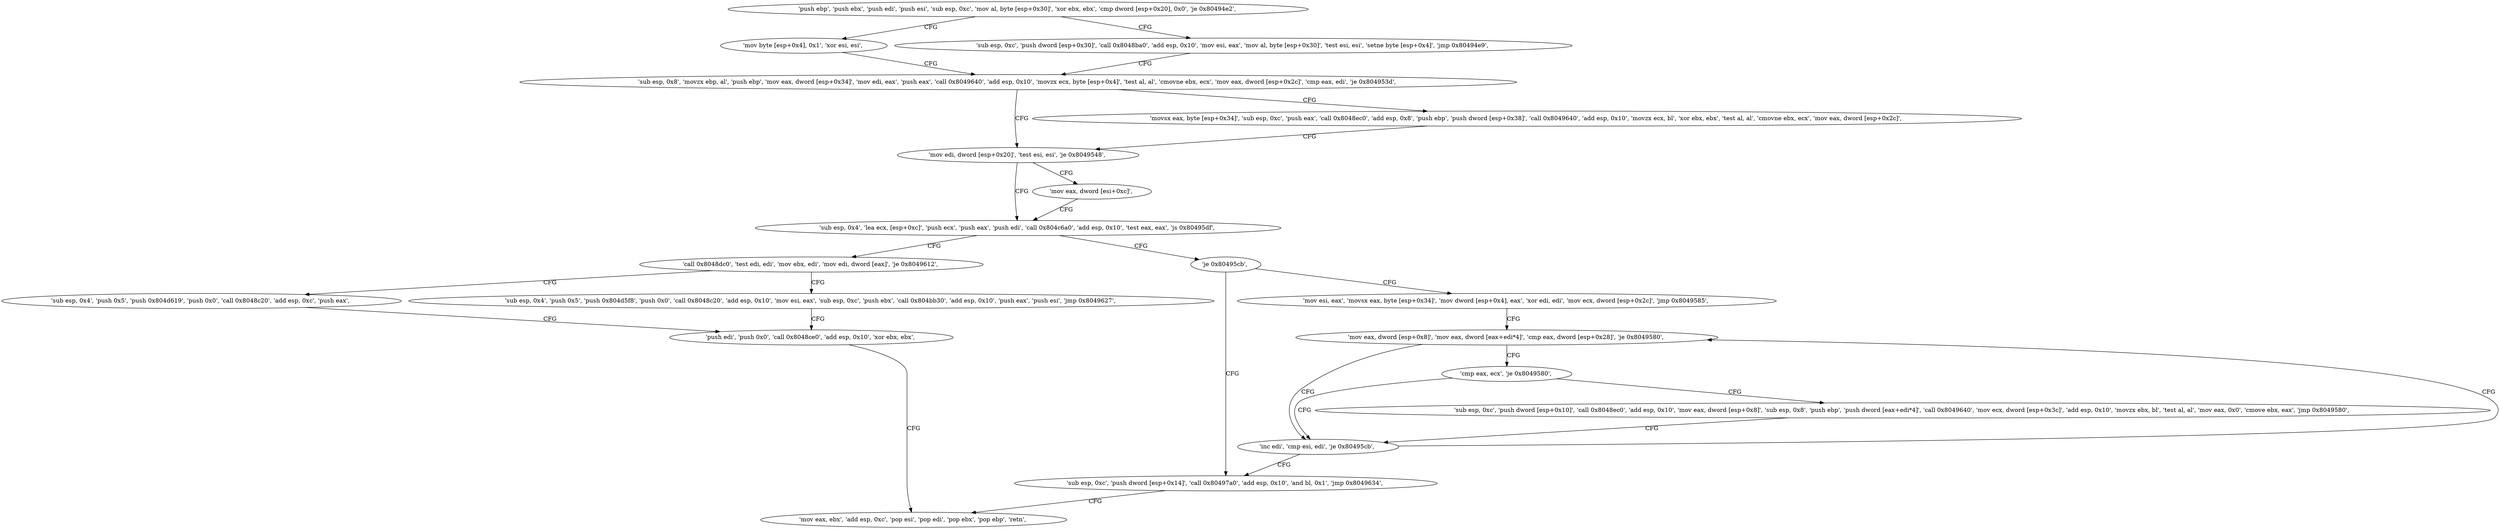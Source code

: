 digraph "func" {
"134517936" [label = "'push ebp', 'push ebx', 'push edi', 'push esi', 'sub esp, 0xc', 'mov al, byte [esp+0x30]', 'xor ebx, ebx', 'cmp dword [esp+0x20], 0x0', 'je 0x80494e2', " ]
"134517986" [label = "'mov byte [esp+0x4], 0x1', 'xor esi, esi', " ]
"134517956" [label = "'sub esp, 0xc', 'push dword [esp+0x30]', 'call 0x8048ba0', 'add esp, 0x10', 'mov esi, eax', 'mov al, byte [esp+0x30]', 'test esi, esi', 'setne byte [esp+0x4]', 'jmp 0x80494e9', " ]
"134517993" [label = "'sub esp, 0x8', 'movzx ebp, al', 'push ebp', 'mov eax, dword [esp+0x34]', 'mov edi, eax', 'push eax', 'call 0x8049640', 'add esp, 0x10', 'movzx ecx, byte [esp+0x4]', 'test al, al', 'cmovne ebx, ecx', 'mov eax, dword [esp+0x2c]', 'cmp eax, edi', 'je 0x804953d', " ]
"134518077" [label = "'mov edi, dword [esp+0x20]', 'test esi, esi', 'je 0x8049548', " ]
"134518088" [label = "'sub esp, 0x4', 'lea ecx, [esp+0xc]', 'push ecx', 'push eax', 'push edi', 'call 0x804c6a0', 'add esp, 0x10', 'test eax, eax', 'js 0x80495df', " ]
"134518085" [label = "'mov eax, dword [esi+0xc]', " ]
"134518033" [label = "'movsx eax, byte [esp+0x34]', 'sub esp, 0xc', 'push eax', 'call 0x8048ec0', 'add esp, 0x8', 'push ebp', 'push dword [esp+0x38]', 'call 0x8049640', 'add esp, 0x10', 'movzx ecx, bl', 'xor ebx, ebx', 'test al, al', 'cmovne ebx, ecx', 'mov eax, dword [esp+0x2c]', " ]
"134518239" [label = "'call 0x8048dc0', 'test edi, edi', 'mov ebx, edi', 'mov edi, dword [eax]', 'je 0x8049612', " ]
"134518114" [label = "'je 0x80495cb', " ]
"134518290" [label = "'sub esp, 0x4', 'push 0x5', 'push 0x804d619', 'push 0x0', 'call 0x8048c20', 'add esp, 0xc', 'push eax', " ]
"134518252" [label = "'sub esp, 0x4', 'push 0x5', 'push 0x804d5f8', 'push 0x0', 'call 0x8048c20', 'add esp, 0x10', 'mov esi, eax', 'sub esp, 0xc', 'push ebx', 'call 0x804bb30', 'add esp, 0x10', 'push eax', 'push esi', 'jmp 0x8049627', " ]
"134518219" [label = "'sub esp, 0xc', 'push dword [esp+0x14]', 'call 0x80497a0', 'add esp, 0x10', 'and bl, 0x1', 'jmp 0x8049634', " ]
"134518116" [label = "'mov esi, eax', 'movsx eax, byte [esp+0x34]', 'mov dword [esp+0x4], eax', 'xor edi, edi', 'mov ecx, dword [esp+0x2c]', 'jmp 0x8049585', " ]
"134518311" [label = "'push edi', 'push 0x0', 'call 0x8048ce0', 'add esp, 0x10', 'xor ebx, ebx', " ]
"134518324" [label = "'mov eax, ebx', 'add esp, 0xc', 'pop esi', 'pop edi', 'pop ebx', 'pop ebp', 'retn', " ]
"134518149" [label = "'mov eax, dword [esp+0x8]', 'mov eax, dword [eax+edi*4]', 'cmp eax, dword [esp+0x28]', 'je 0x8049580', " ]
"134518144" [label = "'inc edi', 'cmp esi, edi', 'je 0x80495cb', " ]
"134518162" [label = "'cmp eax, ecx', 'je 0x8049580', " ]
"134518166" [label = "'sub esp, 0xc', 'push dword [esp+0x10]', 'call 0x8048ec0', 'add esp, 0x10', 'mov eax, dword [esp+0x8]', 'sub esp, 0x8', 'push ebp', 'push dword [eax+edi*4]', 'call 0x8049640', 'mov ecx, dword [esp+0x3c]', 'add esp, 0x10', 'movzx ebx, bl', 'test al, al', 'mov eax, 0x0', 'cmove ebx, eax', 'jmp 0x8049580', " ]
"134517936" -> "134517986" [ label = "CFG" ]
"134517936" -> "134517956" [ label = "CFG" ]
"134517986" -> "134517993" [ label = "CFG" ]
"134517956" -> "134517993" [ label = "CFG" ]
"134517993" -> "134518077" [ label = "CFG" ]
"134517993" -> "134518033" [ label = "CFG" ]
"134518077" -> "134518088" [ label = "CFG" ]
"134518077" -> "134518085" [ label = "CFG" ]
"134518088" -> "134518239" [ label = "CFG" ]
"134518088" -> "134518114" [ label = "CFG" ]
"134518085" -> "134518088" [ label = "CFG" ]
"134518033" -> "134518077" [ label = "CFG" ]
"134518239" -> "134518290" [ label = "CFG" ]
"134518239" -> "134518252" [ label = "CFG" ]
"134518114" -> "134518219" [ label = "CFG" ]
"134518114" -> "134518116" [ label = "CFG" ]
"134518290" -> "134518311" [ label = "CFG" ]
"134518252" -> "134518311" [ label = "CFG" ]
"134518219" -> "134518324" [ label = "CFG" ]
"134518116" -> "134518149" [ label = "CFG" ]
"134518311" -> "134518324" [ label = "CFG" ]
"134518149" -> "134518144" [ label = "CFG" ]
"134518149" -> "134518162" [ label = "CFG" ]
"134518144" -> "134518219" [ label = "CFG" ]
"134518144" -> "134518149" [ label = "CFG" ]
"134518162" -> "134518144" [ label = "CFG" ]
"134518162" -> "134518166" [ label = "CFG" ]
"134518166" -> "134518144" [ label = "CFG" ]
}
